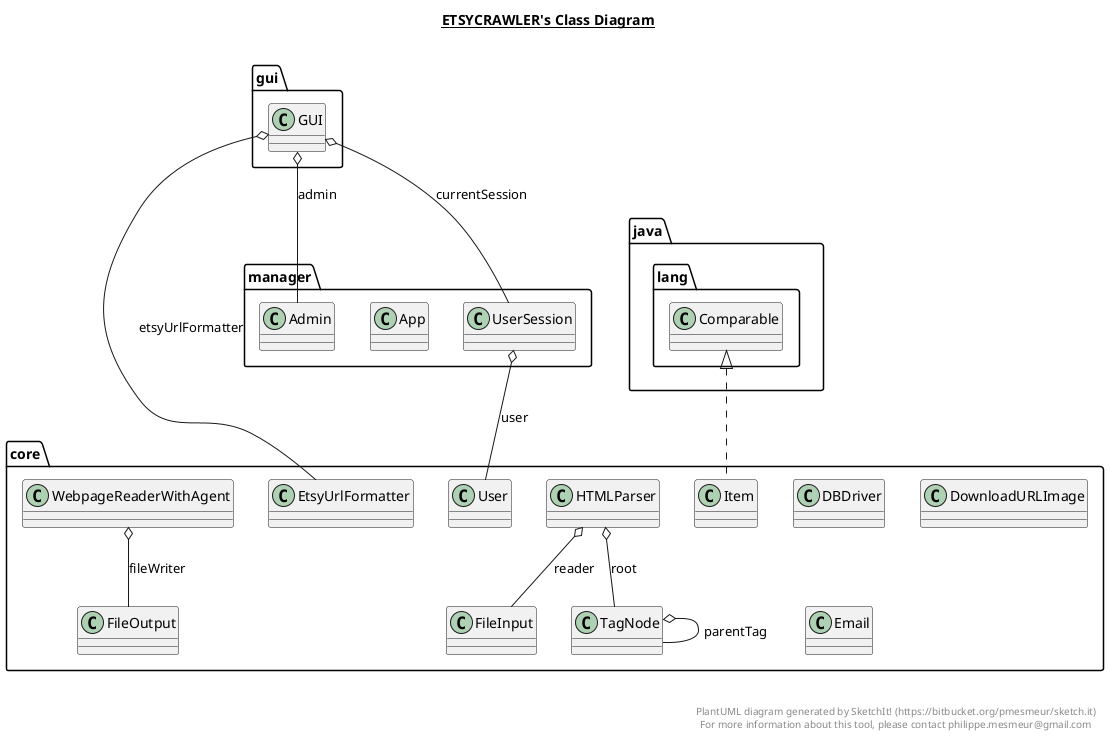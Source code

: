 @startuml

title __ETSYCRAWLER's Class Diagram__\n

  namespace core {
    class core.DBDriver {
    }
  }
  

  namespace core {
    class core.DownloadURLImage {
    }
  }
  

  namespace core {
    class core.Email {
    }
  }
  

  namespace core {
    class core.EtsyUrlFormatter {
    }
  }
  

  namespace core {
    class core.FileInput {
    }
  }
  

  namespace core {
    class core.FileOutput {
    }
  }
  

  namespace core {
    class core.HTMLParser {
    }
  }
  

  namespace core {
    class core.Item {
    }
  }
  

  namespace core {
    class core.TagNode {
    }
  }
  

  namespace core {
    class core.User {
    }
  }
  

  namespace core {
    class core.WebpageReaderWithAgent {
    }
  }
  

  namespace gui {
    class gui.GUI {
    }
  }
  

  namespace manager {
    class manager.Admin {
    }
  }
  

  namespace manager {
    class manager.App {
    }
  }
  

  namespace manager {
    class manager.UserSession {
    }
  }
  

  core.HTMLParser o-- core.FileInput : reader
  core.HTMLParser o-- core.TagNode : root
  core.Item .up.|> java.lang.Comparable
  core.TagNode o-- core.TagNode : parentTag
  core.WebpageReaderWithAgent o-- core.FileOutput : fileWriter
  gui.GUI o-- manager.Admin : admin
  gui.GUI o-- manager.UserSession : currentSession
  gui.GUI o-- core.EtsyUrlFormatter : etsyUrlFormatter
  manager.UserSession o-- core.User : user


right footer


PlantUML diagram generated by SketchIt! (https://bitbucket.org/pmesmeur/sketch.it)
For more information about this tool, please contact philippe.mesmeur@gmail.com
endfooter

@enduml
